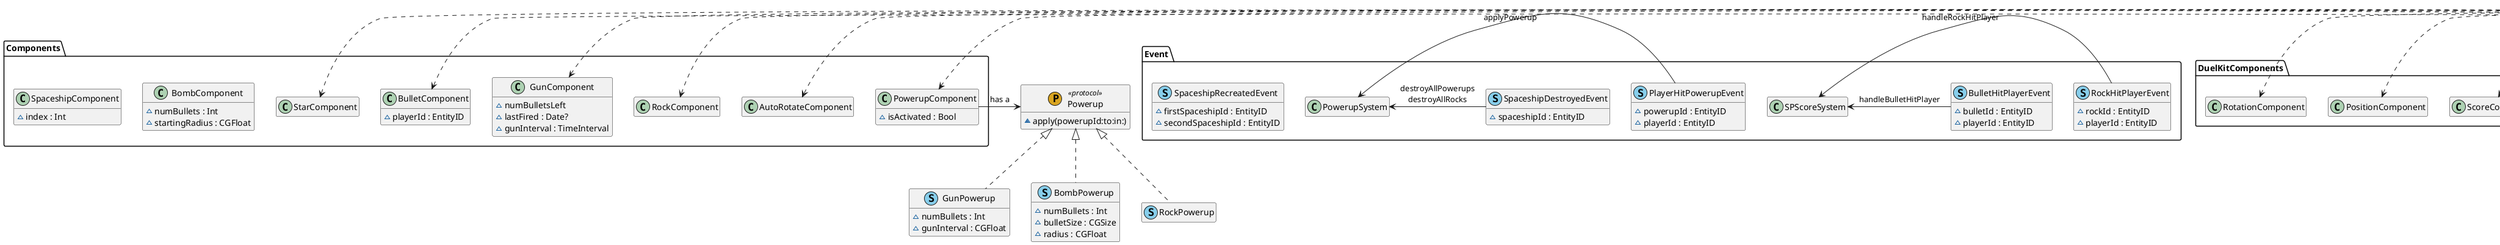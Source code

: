 @startuml
' STYLE START
hide empty members
skinparam shadowing false
' STYLE END

top to bottom direction

class Powerup << (P, GoldenRod) protocol >> { 
  ~apply(powerupId:to:in:) 
}
class GunPowerup << (S, SkyBlue) >> implements Powerup { 
  ~numBullets : Int
  ~gunInterval : CGFloat
}
class BombPowerup << (S, SkyBlue) >> implements Powerup { 
  ~numBullets : Int
  ~bulletSize : CGSize
  ~radius : CGFloat
}
class RockPowerup << (S, SkyBlue) >> implements Powerup { 
}

package DuelKitComponents {
  class ScoreComponent {}
  class RotationComponent {}
  class PositionComponent {}
}

package Components {
  class BulletComponent { 
    ~playerId : EntityID
  }
  class AutoRotateComponent { 
  }
  class BombComponent { 
    ~numBullets : Int
    ~startingRadius : CGFloat
  }
  class RockComponent { 
  }
  class SpaceshipComponent { 
    ~index : Int
  }
  class GunComponent { 
    ~numBulletsLeft
    ~lastFired : Date?
    ~gunInterval : TimeInterval
  }
  class PowerupComponent { 
    ~isActivated : Bool
  }

  PowerupComponent -> Powerup: has a

  class StarComponent { 
  }
}

package Event {
  class SpaceshipRecreatedEvent << (S, SkyBlue) >> { 
    ~firstSpaceshipId : EntityID
    ~secondSpaceshipId : EntityID 
  }
  class BulletHitPlayerEvent << (S, SkyBlue) >> { 
    ~bulletId : EntityID
    ~playerId : EntityID 
  }
  class PlayerHitPowerupEvent << (S, SkyBlue) >> { 
    ~powerupId : EntityID
    ~playerId : EntityID 
  }
  class SpaceshipDestroyedEvent << (S, SkyBlue) >> { 
    ~spaceshipId : EntityID 
  }
  class RockHitPlayerEvent << (S, SkyBlue) >> { 
    ~rockId : EntityID
    ~playerId : EntityID 
  }

  RockHitPlayerEvent -left-> SPScoreSystem : handleRockHitPlayer
  BulletHitPlayerEvent -left-> SPScoreSystem : handleBulletHitPlayer
  PlayerHitPowerupEvent -left-> PowerupSystem : applyPowerup
  SpaceshipDestroyedEvent -left-> PowerupSystem : destroyAllPowerups\ndestroyAllRocks
}

package Systems {
  class SPScoreSystem { 
    ~incrementScoreFor(everyoneBut:)
    ~handleRockHitPlayer(rockId:playerId:)
    ~handleBulletHitPlayer(bulletId:playerId:)
  }
  class PowerupSystem { 
    ~applyPowerup(powerupId:to:)
    ~destroyAllPowerups()
    ~destroyAllRocks()
  }
  class SPAnimationCreatorSystem { 
                                                RotationComponent, SizeComponent>
    ~createSpaceshipParticles(spaceshipId:)
    ~resetMapping()
  }
  class AutoRotateSystem {  
  }
  class GunSystem {  
  }
  class BulletSystem { 
    ~destroyAllBullets() 
  }
  class SPRoundSystem { 
    ~checkWin()
    ~reset() 
  }
  class WraparoundSystem {  
  }
  class SPInputSystem { 
    ~playerIndexToIdMap : [Int: EntityID]
    ~handleButtonDown(playerIndex:)
    ~handleButtonUp(playerIndex:)
    ~setPlayerId(firstPlayer:secondPlayer:)
  }

  SPScoreSystem -[dashed]left-> ScoreComponent
  WraparoundSystem -[dashed]left-> PositionComponent
  AutoRotateSystem -[dashed]left-> RotationComponent
  AutoRotateSystem -[dashed]left-> AutoRotateComponent
  PowerupSystem -[dashed]left-> PowerupComponent
  PowerupSystem -[dashed]left-> RockComponent
  GunSystem -[dashed]left-> GunComponent
  BulletSystem -[dashed]left-> BulletComponent
  SPAnimationCreatorSystem -[dashed]left-> StarComponent
}

@enduml